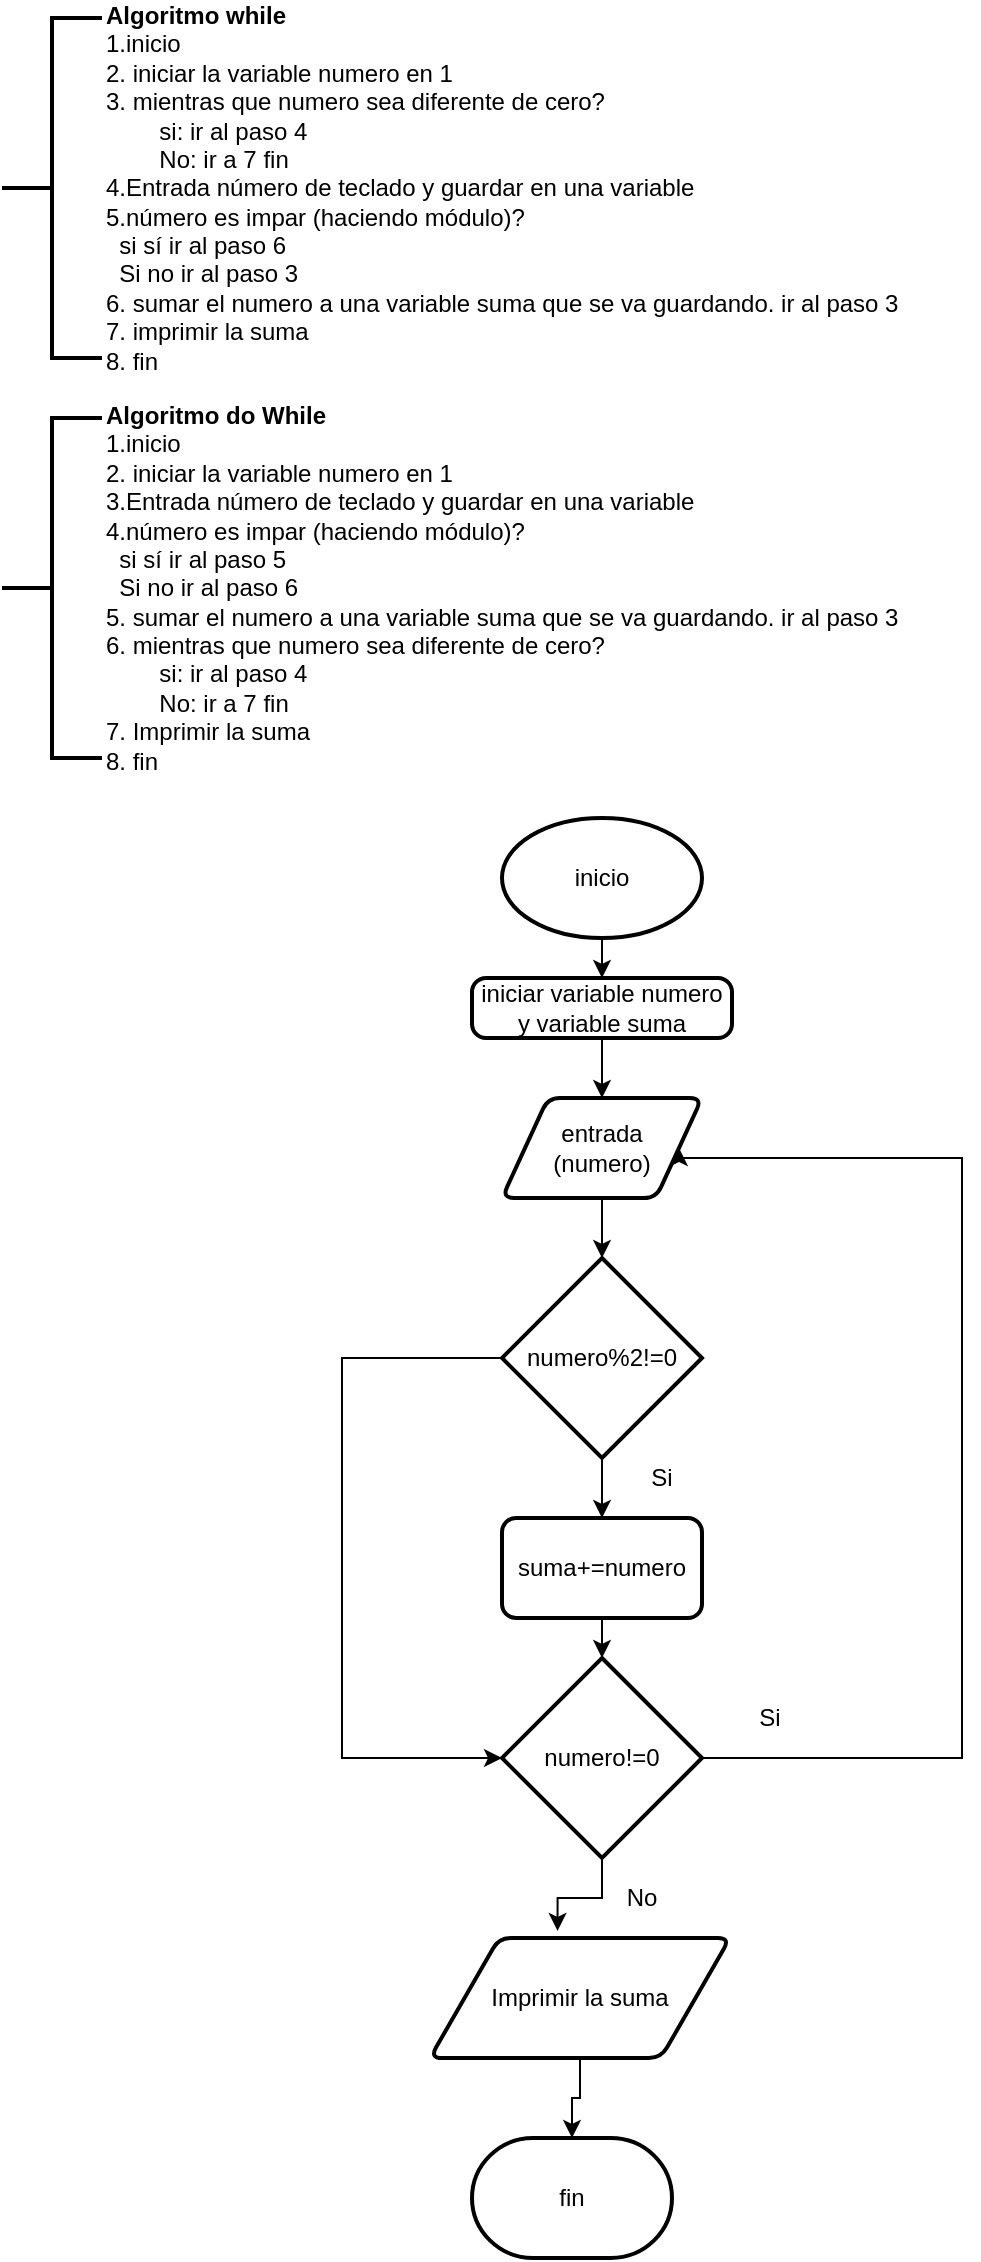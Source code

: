 <mxfile version="14.5.3" type="device"><diagram id="wOZ2YCxX9RLspUg-sS6i" name="Page-1"><mxGraphModel dx="824" dy="720" grid="1" gridSize="10" guides="1" tooltips="1" connect="1" arrows="1" fold="1" page="1" pageScale="1" pageWidth="827" pageHeight="1169" math="0" shadow="0"><root><mxCell id="0"/><mxCell id="1" parent="0"/><mxCell id="olF02OwwgX4Eok2Flerg-1" value="&lt;b&gt;Algoritmo while&lt;/b&gt;&lt;br&gt;1.inicio&lt;br&gt;2. iniciar la variable numero en 1&lt;br&gt;3. mientras que numero sea diferente de cero?&lt;br&gt;&amp;nbsp; &amp;nbsp; &amp;nbsp; &amp;nbsp; si: ir al paso 4&lt;br&gt;&amp;nbsp; &amp;nbsp; &amp;nbsp; &amp;nbsp; No: ir a 7 fin&lt;br&gt;4.Entrada número de teclado y guardar en una variable&lt;br&gt;5.número es impar (haciendo módulo)?&lt;br&gt;&amp;nbsp; si sí ir al paso 6&lt;br&gt;&amp;nbsp; Si no ir al paso 3&amp;nbsp;&amp;nbsp;&lt;br&gt;6. sumar el numero a una variable suma que se va guardando. ir al paso 3&lt;br&gt;7. imprimir la suma&lt;br&gt;8. fin" style="strokeWidth=2;html=1;shape=mxgraph.flowchart.annotation_2;align=left;labelPosition=right;pointerEvents=1;" vertex="1" parent="1"><mxGeometry x="30" y="30" width="50" height="170" as="geometry"/></mxCell><mxCell id="olF02OwwgX4Eok2Flerg-2" value="&lt;b&gt;Algoritmo do While&lt;/b&gt;&lt;br&gt;1.inicio&lt;br&gt;2. iniciar la variable numero en 1&lt;br&gt;3.Entrada número de teclado y guardar en una variable&lt;br&gt;4.número es impar (haciendo módulo)?&lt;br&gt;&amp;nbsp; si sí ir al paso 5&lt;br&gt;&amp;nbsp; Si no ir al paso 6&amp;nbsp;&amp;nbsp;&lt;br&gt;5. sumar el numero a una variable suma que se va guardando. ir al paso 3&lt;br&gt;6. mientras que numero sea diferente de cero?&lt;br&gt;&amp;nbsp; &amp;nbsp; &amp;nbsp; &amp;nbsp; si: ir al paso 4&lt;br&gt;&amp;nbsp; &amp;nbsp; &amp;nbsp; &amp;nbsp; No: ir a 7 fin&lt;br&gt;7. Imprimir la suma&lt;br&gt;8. fin" style="strokeWidth=2;html=1;shape=mxgraph.flowchart.annotation_2;align=left;labelPosition=right;pointerEvents=1;" vertex="1" parent="1"><mxGeometry x="30" y="230" width="50" height="170" as="geometry"/></mxCell><mxCell id="olF02OwwgX4Eok2Flerg-17" style="edgeStyle=orthogonalEdgeStyle;rounded=0;orthogonalLoop=1;jettySize=auto;html=1;entryX=0.5;entryY=0;entryDx=0;entryDy=0;" edge="1" parent="1" source="olF02OwwgX4Eok2Flerg-3" target="olF02OwwgX4Eok2Flerg-4"><mxGeometry relative="1" as="geometry"/></mxCell><mxCell id="olF02OwwgX4Eok2Flerg-3" value="inicio" style="strokeWidth=2;html=1;shape=mxgraph.flowchart.start_1;whiteSpace=wrap;" vertex="1" parent="1"><mxGeometry x="280" y="430" width="100" height="60" as="geometry"/></mxCell><mxCell id="olF02OwwgX4Eok2Flerg-18" style="edgeStyle=orthogonalEdgeStyle;rounded=0;orthogonalLoop=1;jettySize=auto;html=1;entryX=0.5;entryY=0;entryDx=0;entryDy=0;" edge="1" parent="1" source="olF02OwwgX4Eok2Flerg-4" target="olF02OwwgX4Eok2Flerg-5"><mxGeometry relative="1" as="geometry"/></mxCell><mxCell id="olF02OwwgX4Eok2Flerg-4" value="iniciar variable numero y variable suma" style="rounded=1;whiteSpace=wrap;html=1;absoluteArcSize=1;arcSize=14;strokeWidth=2;" vertex="1" parent="1"><mxGeometry x="265" y="510" width="130" height="30" as="geometry"/></mxCell><mxCell id="olF02OwwgX4Eok2Flerg-19" style="edgeStyle=orthogonalEdgeStyle;rounded=0;orthogonalLoop=1;jettySize=auto;html=1;entryX=0.5;entryY=0;entryDx=0;entryDy=0;entryPerimeter=0;" edge="1" parent="1" source="olF02OwwgX4Eok2Flerg-5" target="olF02OwwgX4Eok2Flerg-6"><mxGeometry relative="1" as="geometry"/></mxCell><mxCell id="olF02OwwgX4Eok2Flerg-5" value="entrada&lt;br&gt;(numero)" style="shape=parallelogram;html=1;strokeWidth=2;perimeter=parallelogramPerimeter;whiteSpace=wrap;rounded=1;arcSize=12;size=0.23;" vertex="1" parent="1"><mxGeometry x="280" y="570" width="100" height="50" as="geometry"/></mxCell><mxCell id="olF02OwwgX4Eok2Flerg-10" style="edgeStyle=orthogonalEdgeStyle;rounded=0;orthogonalLoop=1;jettySize=auto;html=1;entryX=0.5;entryY=0;entryDx=0;entryDy=0;" edge="1" parent="1" source="olF02OwwgX4Eok2Flerg-6" target="olF02OwwgX4Eok2Flerg-7"><mxGeometry relative="1" as="geometry"/></mxCell><mxCell id="olF02OwwgX4Eok2Flerg-20" style="edgeStyle=orthogonalEdgeStyle;rounded=0;orthogonalLoop=1;jettySize=auto;html=1;" edge="1" parent="1" source="olF02OwwgX4Eok2Flerg-6" target="olF02OwwgX4Eok2Flerg-8"><mxGeometry relative="1" as="geometry"><mxPoint x="210" y="840" as="targetPoint"/><Array as="points"><mxPoint x="200" y="700"/><mxPoint x="200" y="900"/></Array></mxGeometry></mxCell><mxCell id="olF02OwwgX4Eok2Flerg-6" value="numero%2!=0" style="strokeWidth=2;html=1;shape=mxgraph.flowchart.decision;whiteSpace=wrap;" vertex="1" parent="1"><mxGeometry x="280" y="650" width="100" height="100" as="geometry"/></mxCell><mxCell id="olF02OwwgX4Eok2Flerg-12" style="edgeStyle=orthogonalEdgeStyle;rounded=0;orthogonalLoop=1;jettySize=auto;html=1;entryX=0.5;entryY=0;entryDx=0;entryDy=0;entryPerimeter=0;" edge="1" parent="1" source="olF02OwwgX4Eok2Flerg-7" target="olF02OwwgX4Eok2Flerg-8"><mxGeometry relative="1" as="geometry"/></mxCell><mxCell id="olF02OwwgX4Eok2Flerg-7" value="suma+=numero" style="rounded=1;whiteSpace=wrap;html=1;absoluteArcSize=1;arcSize=14;strokeWidth=2;" vertex="1" parent="1"><mxGeometry x="280" y="780" width="100" height="50" as="geometry"/></mxCell><mxCell id="olF02OwwgX4Eok2Flerg-13" style="edgeStyle=orthogonalEdgeStyle;rounded=0;orthogonalLoop=1;jettySize=auto;html=1;entryX=1;entryY=0.5;entryDx=0;entryDy=0;" edge="1" parent="1" source="olF02OwwgX4Eok2Flerg-8" target="olF02OwwgX4Eok2Flerg-5"><mxGeometry relative="1" as="geometry"><mxPoint x="450" y="650" as="targetPoint"/><Array as="points"><mxPoint x="510" y="900"/><mxPoint x="510" y="600"/><mxPoint x="368" y="600"/></Array></mxGeometry></mxCell><mxCell id="olF02OwwgX4Eok2Flerg-23" style="edgeStyle=orthogonalEdgeStyle;rounded=0;orthogonalLoop=1;jettySize=auto;html=1;entryX=0.425;entryY=-0.059;entryDx=0;entryDy=0;entryPerimeter=0;" edge="1" parent="1" source="olF02OwwgX4Eok2Flerg-8" target="olF02OwwgX4Eok2Flerg-22"><mxGeometry relative="1" as="geometry"/></mxCell><mxCell id="olF02OwwgX4Eok2Flerg-8" value="numero!=0" style="strokeWidth=2;html=1;shape=mxgraph.flowchart.decision;whiteSpace=wrap;" vertex="1" parent="1"><mxGeometry x="280" y="850" width="100" height="100" as="geometry"/></mxCell><mxCell id="olF02OwwgX4Eok2Flerg-9" value="fin" style="strokeWidth=2;html=1;shape=mxgraph.flowchart.terminator;whiteSpace=wrap;" vertex="1" parent="1"><mxGeometry x="265" y="1090" width="100" height="60" as="geometry"/></mxCell><mxCell id="olF02OwwgX4Eok2Flerg-11" value="Si" style="text;html=1;strokeColor=none;fillColor=none;align=center;verticalAlign=middle;whiteSpace=wrap;rounded=0;" vertex="1" parent="1"><mxGeometry x="340" y="750" width="40" height="20" as="geometry"/></mxCell><mxCell id="olF02OwwgX4Eok2Flerg-14" value="Si" style="text;html=1;strokeColor=none;fillColor=none;align=center;verticalAlign=middle;whiteSpace=wrap;rounded=0;" vertex="1" parent="1"><mxGeometry x="394" y="870" width="40" height="20" as="geometry"/></mxCell><mxCell id="olF02OwwgX4Eok2Flerg-16" value="No" style="text;html=1;strokeColor=none;fillColor=none;align=center;verticalAlign=middle;whiteSpace=wrap;rounded=0;" vertex="1" parent="1"><mxGeometry x="330" y="960" width="40" height="20" as="geometry"/></mxCell><mxCell id="olF02OwwgX4Eok2Flerg-25" style="edgeStyle=orthogonalEdgeStyle;rounded=0;orthogonalLoop=1;jettySize=auto;html=1;entryX=0.5;entryY=0;entryDx=0;entryDy=0;entryPerimeter=0;" edge="1" parent="1" source="olF02OwwgX4Eok2Flerg-22" target="olF02OwwgX4Eok2Flerg-9"><mxGeometry relative="1" as="geometry"/></mxCell><mxCell id="olF02OwwgX4Eok2Flerg-22" value="Imprimir la suma" style="shape=parallelogram;html=1;strokeWidth=2;perimeter=parallelogramPerimeter;whiteSpace=wrap;rounded=1;arcSize=12;size=0.23;" vertex="1" parent="1"><mxGeometry x="244" y="990" width="150" height="60" as="geometry"/></mxCell></root></mxGraphModel></diagram></mxfile>